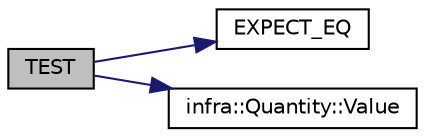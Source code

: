 digraph "TEST"
{
 // INTERACTIVE_SVG=YES
  edge [fontname="Helvetica",fontsize="10",labelfontname="Helvetica",labelfontsize="10"];
  node [fontname="Helvetica",fontsize="10",shape=record];
  rankdir="LR";
  Node26 [label="TEST",height=0.2,width=0.4,color="black", fillcolor="grey75", style="filled", fontcolor="black"];
  Node26 -> Node27 [color="midnightblue",fontsize="10",style="solid",fontname="Helvetica"];
  Node27 [label="EXPECT_EQ",height=0.2,width=0.4,color="black", fillcolor="white", style="filled",URL="$d6/def/_test_json_8cpp.html#a82745227e2f0a8edbb4ae630d88a8e86"];
  Node26 -> Node28 [color="midnightblue",fontsize="10",style="solid",fontname="Helvetica"];
  Node28 [label="infra::Quantity::Value",height=0.2,width=0.4,color="black", fillcolor="white", style="filled",URL="$d1/d3a/classinfra_1_1_quantity.html#a6182ee1ce5aa92840746d0f773759a56"];
}
